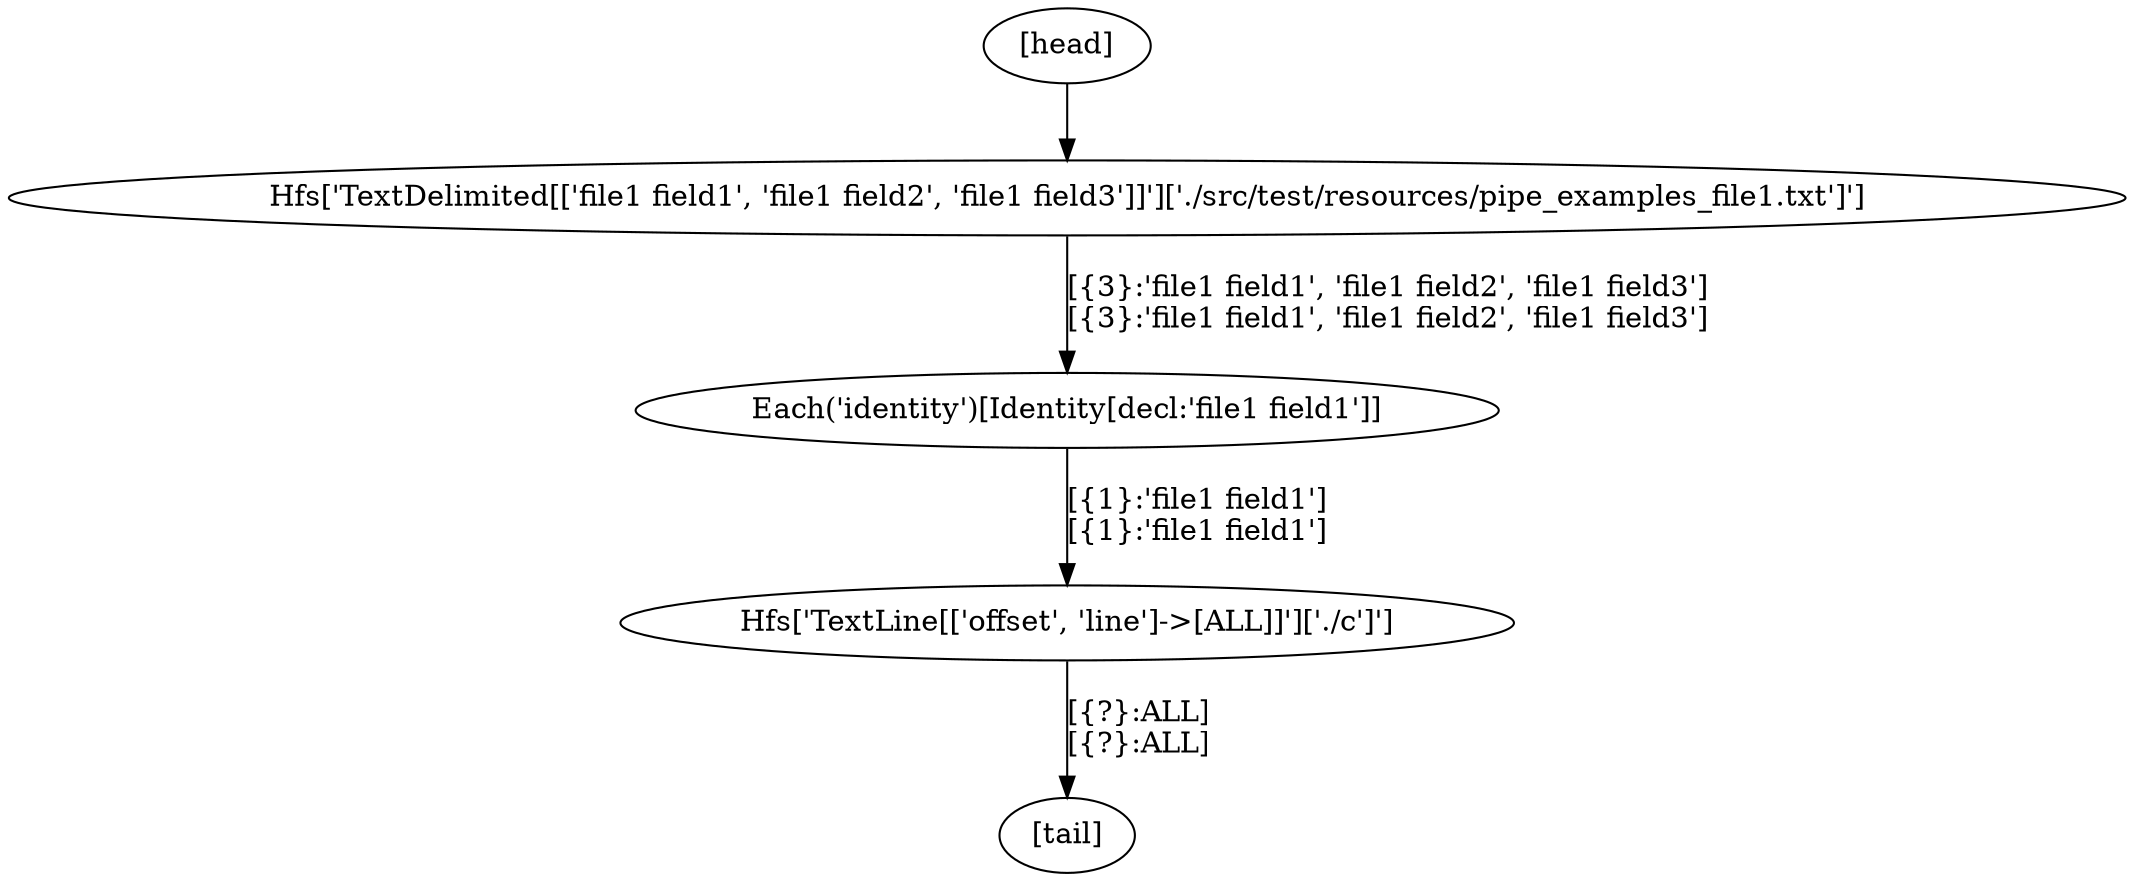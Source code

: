 digraph G {
  1 [label = "Each('identity')[Identity[decl:'file1 field1']]"];
  2 [label = "Hfs['TextLine[['offset', 'line']->[ALL]]']['./c']']"];
  3 [label = "Hfs['TextDelimited[['file1 field1', 'file1 field2', 'file1 field3']]']['./src/test/resources/pipe_examples_file1.txt']']"];
  4 [label = "[head]"];
  5 [label = "[tail]"];
  1 -> 2 [label = "[{1}:'file1 field1']\n[{1}:'file1 field1']"];
  3 -> 1 [label = "[{3}:'file1 field1', 'file1 field2', 'file1 field3']\n[{3}:'file1 field1', 'file1 field2', 'file1 field3']"];
  4 -> 3 [label = ""];
  2 -> 5 [label = "[{?}:ALL]\n[{?}:ALL]"];
}
